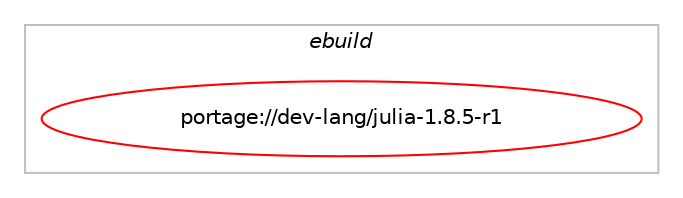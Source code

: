 digraph prolog {

# *************
# Graph options
# *************

newrank=true;
concentrate=true;
compound=true;
graph [rankdir=LR,fontname=Helvetica,fontsize=10,ranksep=1.5];#, ranksep=2.5, nodesep=0.2];
edge  [arrowhead=vee];
node  [fontname=Helvetica,fontsize=10];

# **********
# The ebuild
# **********

subgraph cluster_leftcol {
color=gray;
label=<<i>ebuild</i>>;
id [label="portage://dev-lang/julia-1.8.5-r1", color=red, width=4, href="../dev-lang/julia-1.8.5-r1.svg"];
}

# ****************
# The dependencies
# ****************

subgraph cluster_midcol {
color=gray;
label=<<i>dependencies</i>>;
subgraph cluster_compile {
fillcolor="#eeeeee";
style=filled;
label=<<i>compile</i>>;
# *** BEGIN UNKNOWN DEPENDENCY TYPE (TODO) ***
# id -> equal(package_dependency(portage://dev-lang/julia-1.8.5-r1,install,no,app-arch,p7zip,none,[,,],[],[]))
# *** END UNKNOWN DEPENDENCY TYPE (TODO) ***

# *** BEGIN UNKNOWN DEPENDENCY TYPE (TODO) ***
# id -> equal(package_dependency(portage://dev-lang/julia-1.8.5-r1,install,no,app-misc,ca-certificates,none,[,,],[],[]))
# *** END UNKNOWN DEPENDENCY TYPE (TODO) ***

# *** BEGIN UNKNOWN DEPENDENCY TYPE (TODO) ***
# id -> equal(package_dependency(portage://dev-lang/julia-1.8.5-r1,install,no,dev-libs,gmp,none,[,,],[slot(0),equal],[]))
# *** END UNKNOWN DEPENDENCY TYPE (TODO) ***

# *** BEGIN UNKNOWN DEPENDENCY TYPE (TODO) ***
# id -> equal(package_dependency(portage://dev-lang/julia-1.8.5-r1,install,no,dev-libs,libgit2,none,[,,],[slot(0)],[]))
# *** END UNKNOWN DEPENDENCY TYPE (TODO) ***

# *** BEGIN UNKNOWN DEPENDENCY TYPE (TODO) ***
# id -> equal(package_dependency(portage://dev-lang/julia-1.8.5-r1,install,no,dev-libs,libutf8proc,greaterequal,[2.6.1,,,2.6.1],[slot(0),equal],[use(disable(cjk),none)]))
# *** END UNKNOWN DEPENDENCY TYPE (TODO) ***

# *** BEGIN UNKNOWN DEPENDENCY TYPE (TODO) ***
# id -> equal(package_dependency(portage://dev-lang/julia-1.8.5-r1,install,no,dev-libs,mpfr,none,[,,],[slot(0),equal],[]))
# *** END UNKNOWN DEPENDENCY TYPE (TODO) ***

# *** BEGIN UNKNOWN DEPENDENCY TYPE (TODO) ***
# id -> equal(package_dependency(portage://dev-lang/julia-1.8.5-r1,install,no,dev-util,patchelf,greaterequal,[0.13,,,0.13],[],[]))
# *** END UNKNOWN DEPENDENCY TYPE (TODO) ***

# *** BEGIN UNKNOWN DEPENDENCY TYPE (TODO) ***
# id -> equal(package_dependency(portage://dev-lang/julia-1.8.5-r1,install,no,net-libs,mbedtls,greaterequal,[2.2,,,2.2],[],[]))
# *** END UNKNOWN DEPENDENCY TYPE (TODO) ***

# *** BEGIN UNKNOWN DEPENDENCY TYPE (TODO) ***
# id -> equal(package_dependency(portage://dev-lang/julia-1.8.5-r1,install,no,net-misc,curl,none,[,,],[],[use(enable(http2),none),use(enable(ssh),none)]))
# *** END UNKNOWN DEPENDENCY TYPE (TODO) ***

# *** BEGIN UNKNOWN DEPENDENCY TYPE (TODO) ***
# id -> equal(package_dependency(portage://dev-lang/julia-1.8.5-r1,install,no,sci-libs,amd,none,[,,],[slot(0),equal],[]))
# *** END UNKNOWN DEPENDENCY TYPE (TODO) ***

# *** BEGIN UNKNOWN DEPENDENCY TYPE (TODO) ***
# id -> equal(package_dependency(portage://dev-lang/julia-1.8.5-r1,install,no,sci-libs,arpack,none,[,,],[slot(0),equal],[]))
# *** END UNKNOWN DEPENDENCY TYPE (TODO) ***

# *** BEGIN UNKNOWN DEPENDENCY TYPE (TODO) ***
# id -> equal(package_dependency(portage://dev-lang/julia-1.8.5-r1,install,no,sci-libs,camd,none,[,,],[slot(0),equal],[]))
# *** END UNKNOWN DEPENDENCY TYPE (TODO) ***

# *** BEGIN UNKNOWN DEPENDENCY TYPE (TODO) ***
# id -> equal(package_dependency(portage://dev-lang/julia-1.8.5-r1,install,no,sci-libs,ccolamd,none,[,,],[slot(0),equal],[]))
# *** END UNKNOWN DEPENDENCY TYPE (TODO) ***

# *** BEGIN UNKNOWN DEPENDENCY TYPE (TODO) ***
# id -> equal(package_dependency(portage://dev-lang/julia-1.8.5-r1,install,no,sci-libs,cholmod,none,[,,],[slot(0),equal],[]))
# *** END UNKNOWN DEPENDENCY TYPE (TODO) ***

# *** BEGIN UNKNOWN DEPENDENCY TYPE (TODO) ***
# id -> equal(package_dependency(portage://dev-lang/julia-1.8.5-r1,install,no,sci-libs,colamd,none,[,,],[slot(0),equal],[]))
# *** END UNKNOWN DEPENDENCY TYPE (TODO) ***

# *** BEGIN UNKNOWN DEPENDENCY TYPE (TODO) ***
# id -> equal(package_dependency(portage://dev-lang/julia-1.8.5-r1,install,no,sci-libs,fftw,none,[,,],[slot(3.0),equal],[use(enable(threads),none)]))
# *** END UNKNOWN DEPENDENCY TYPE (TODO) ***

# *** BEGIN UNKNOWN DEPENDENCY TYPE (TODO) ***
# id -> equal(package_dependency(portage://dev-lang/julia-1.8.5-r1,install,no,sci-libs,openlibm,none,[,,],[slot(0),equal],[]))
# *** END UNKNOWN DEPENDENCY TYPE (TODO) ***

# *** BEGIN UNKNOWN DEPENDENCY TYPE (TODO) ***
# id -> equal(package_dependency(portage://dev-lang/julia-1.8.5-r1,install,no,sci-libs,spqr,none,[,,],[slot(0),equal],[]))
# *** END UNKNOWN DEPENDENCY TYPE (TODO) ***

# *** BEGIN UNKNOWN DEPENDENCY TYPE (TODO) ***
# id -> equal(package_dependency(portage://dev-lang/julia-1.8.5-r1,install,no,sci-libs,umfpack,none,[,,],[slot(0),equal],[]))
# *** END UNKNOWN DEPENDENCY TYPE (TODO) ***

# *** BEGIN UNKNOWN DEPENDENCY TYPE (TODO) ***
# id -> equal(package_dependency(portage://dev-lang/julia-1.8.5-r1,install,no,sci-mathematics,dsfmt,greaterequal,[2.2.4,,,2.2.4],[],[]))
# *** END UNKNOWN DEPENDENCY TYPE (TODO) ***

# *** BEGIN UNKNOWN DEPENDENCY TYPE (TODO) ***
# id -> equal(package_dependency(portage://dev-lang/julia-1.8.5-r1,install,no,sys-libs,libunwind,greaterequal,[1.1,,,1.1],[slot(0),equal],[]))
# *** END UNKNOWN DEPENDENCY TYPE (TODO) ***

# *** BEGIN UNKNOWN DEPENDENCY TYPE (TODO) ***
# id -> equal(package_dependency(portage://dev-lang/julia-1.8.5-r1,install,no,sys-libs,zlib,none,[,,],[slot(0),equal],[]))
# *** END UNKNOWN DEPENDENCY TYPE (TODO) ***

# *** BEGIN UNKNOWN DEPENDENCY TYPE (TODO) ***
# id -> equal(package_dependency(portage://dev-lang/julia-1.8.5-r1,install,no,virtual,blas,greaterequal,[3.6,,,3.6],[],[]))
# *** END UNKNOWN DEPENDENCY TYPE (TODO) ***

# *** BEGIN UNKNOWN DEPENDENCY TYPE (TODO) ***
# id -> equal(package_dependency(portage://dev-lang/julia-1.8.5-r1,install,no,virtual,lapack,none,[,,],[],[]))
# *** END UNKNOWN DEPENDENCY TYPE (TODO) ***

}
subgraph cluster_compileandrun {
fillcolor="#eeeeee";
style=filled;
label=<<i>compile and run</i>>;
}
subgraph cluster_run {
fillcolor="#eeeeee";
style=filled;
label=<<i>run</i>>;
# *** BEGIN UNKNOWN DEPENDENCY TYPE (TODO) ***
# id -> equal(package_dependency(portage://dev-lang/julia-1.8.5-r1,run,no,app-arch,p7zip,none,[,,],[],[]))
# *** END UNKNOWN DEPENDENCY TYPE (TODO) ***

# *** BEGIN UNKNOWN DEPENDENCY TYPE (TODO) ***
# id -> equal(package_dependency(portage://dev-lang/julia-1.8.5-r1,run,no,app-misc,ca-certificates,none,[,,],[],[]))
# *** END UNKNOWN DEPENDENCY TYPE (TODO) ***

# *** BEGIN UNKNOWN DEPENDENCY TYPE (TODO) ***
# id -> equal(package_dependency(portage://dev-lang/julia-1.8.5-r1,run,no,dev-libs,gmp,none,[,,],[slot(0),equal],[]))
# *** END UNKNOWN DEPENDENCY TYPE (TODO) ***

# *** BEGIN UNKNOWN DEPENDENCY TYPE (TODO) ***
# id -> equal(package_dependency(portage://dev-lang/julia-1.8.5-r1,run,no,dev-libs,libgit2,none,[,,],[slot(0)],[]))
# *** END UNKNOWN DEPENDENCY TYPE (TODO) ***

# *** BEGIN UNKNOWN DEPENDENCY TYPE (TODO) ***
# id -> equal(package_dependency(portage://dev-lang/julia-1.8.5-r1,run,no,dev-libs,libutf8proc,greaterequal,[2.6.1,,,2.6.1],[slot(0),equal],[use(disable(cjk),none)]))
# *** END UNKNOWN DEPENDENCY TYPE (TODO) ***

# *** BEGIN UNKNOWN DEPENDENCY TYPE (TODO) ***
# id -> equal(package_dependency(portage://dev-lang/julia-1.8.5-r1,run,no,dev-libs,mpfr,none,[,,],[slot(0),equal],[]))
# *** END UNKNOWN DEPENDENCY TYPE (TODO) ***

# *** BEGIN UNKNOWN DEPENDENCY TYPE (TODO) ***
# id -> equal(package_dependency(portage://dev-lang/julia-1.8.5-r1,run,no,dev-util,patchelf,greaterequal,[0.13,,,0.13],[],[]))
# *** END UNKNOWN DEPENDENCY TYPE (TODO) ***

# *** BEGIN UNKNOWN DEPENDENCY TYPE (TODO) ***
# id -> equal(package_dependency(portage://dev-lang/julia-1.8.5-r1,run,no,net-libs,mbedtls,greaterequal,[2.2,,,2.2],[],[]))
# *** END UNKNOWN DEPENDENCY TYPE (TODO) ***

# *** BEGIN UNKNOWN DEPENDENCY TYPE (TODO) ***
# id -> equal(package_dependency(portage://dev-lang/julia-1.8.5-r1,run,no,net-misc,curl,none,[,,],[],[use(enable(http2),none),use(enable(ssh),none)]))
# *** END UNKNOWN DEPENDENCY TYPE (TODO) ***

# *** BEGIN UNKNOWN DEPENDENCY TYPE (TODO) ***
# id -> equal(package_dependency(portage://dev-lang/julia-1.8.5-r1,run,no,sci-libs,amd,none,[,,],[slot(0),equal],[]))
# *** END UNKNOWN DEPENDENCY TYPE (TODO) ***

# *** BEGIN UNKNOWN DEPENDENCY TYPE (TODO) ***
# id -> equal(package_dependency(portage://dev-lang/julia-1.8.5-r1,run,no,sci-libs,arpack,none,[,,],[slot(0),equal],[]))
# *** END UNKNOWN DEPENDENCY TYPE (TODO) ***

# *** BEGIN UNKNOWN DEPENDENCY TYPE (TODO) ***
# id -> equal(package_dependency(portage://dev-lang/julia-1.8.5-r1,run,no,sci-libs,camd,none,[,,],[slot(0),equal],[]))
# *** END UNKNOWN DEPENDENCY TYPE (TODO) ***

# *** BEGIN UNKNOWN DEPENDENCY TYPE (TODO) ***
# id -> equal(package_dependency(portage://dev-lang/julia-1.8.5-r1,run,no,sci-libs,ccolamd,none,[,,],[slot(0),equal],[]))
# *** END UNKNOWN DEPENDENCY TYPE (TODO) ***

# *** BEGIN UNKNOWN DEPENDENCY TYPE (TODO) ***
# id -> equal(package_dependency(portage://dev-lang/julia-1.8.5-r1,run,no,sci-libs,cholmod,none,[,,],[slot(0),equal],[]))
# *** END UNKNOWN DEPENDENCY TYPE (TODO) ***

# *** BEGIN UNKNOWN DEPENDENCY TYPE (TODO) ***
# id -> equal(package_dependency(portage://dev-lang/julia-1.8.5-r1,run,no,sci-libs,colamd,none,[,,],[slot(0),equal],[]))
# *** END UNKNOWN DEPENDENCY TYPE (TODO) ***

# *** BEGIN UNKNOWN DEPENDENCY TYPE (TODO) ***
# id -> equal(package_dependency(portage://dev-lang/julia-1.8.5-r1,run,no,sci-libs,fftw,none,[,,],[slot(3.0),equal],[use(enable(threads),none)]))
# *** END UNKNOWN DEPENDENCY TYPE (TODO) ***

# *** BEGIN UNKNOWN DEPENDENCY TYPE (TODO) ***
# id -> equal(package_dependency(portage://dev-lang/julia-1.8.5-r1,run,no,sci-libs,openlibm,none,[,,],[slot(0),equal],[]))
# *** END UNKNOWN DEPENDENCY TYPE (TODO) ***

# *** BEGIN UNKNOWN DEPENDENCY TYPE (TODO) ***
# id -> equal(package_dependency(portage://dev-lang/julia-1.8.5-r1,run,no,sci-libs,spqr,none,[,,],[slot(0),equal],[]))
# *** END UNKNOWN DEPENDENCY TYPE (TODO) ***

# *** BEGIN UNKNOWN DEPENDENCY TYPE (TODO) ***
# id -> equal(package_dependency(portage://dev-lang/julia-1.8.5-r1,run,no,sci-libs,umfpack,none,[,,],[slot(0),equal],[]))
# *** END UNKNOWN DEPENDENCY TYPE (TODO) ***

# *** BEGIN UNKNOWN DEPENDENCY TYPE (TODO) ***
# id -> equal(package_dependency(portage://dev-lang/julia-1.8.5-r1,run,no,sci-mathematics,dsfmt,greaterequal,[2.2.4,,,2.2.4],[],[]))
# *** END UNKNOWN DEPENDENCY TYPE (TODO) ***

# *** BEGIN UNKNOWN DEPENDENCY TYPE (TODO) ***
# id -> equal(package_dependency(portage://dev-lang/julia-1.8.5-r1,run,no,sys-libs,libunwind,greaterequal,[1.1,,,1.1],[slot(0),equal],[]))
# *** END UNKNOWN DEPENDENCY TYPE (TODO) ***

# *** BEGIN UNKNOWN DEPENDENCY TYPE (TODO) ***
# id -> equal(package_dependency(portage://dev-lang/julia-1.8.5-r1,run,no,sys-libs,zlib,none,[,,],[slot(0),equal],[]))
# *** END UNKNOWN DEPENDENCY TYPE (TODO) ***

# *** BEGIN UNKNOWN DEPENDENCY TYPE (TODO) ***
# id -> equal(package_dependency(portage://dev-lang/julia-1.8.5-r1,run,no,virtual,blas,greaterequal,[3.6,,,3.6],[],[]))
# *** END UNKNOWN DEPENDENCY TYPE (TODO) ***

# *** BEGIN UNKNOWN DEPENDENCY TYPE (TODO) ***
# id -> equal(package_dependency(portage://dev-lang/julia-1.8.5-r1,run,no,virtual,lapack,none,[,,],[],[]))
# *** END UNKNOWN DEPENDENCY TYPE (TODO) ***

}
}

# **************
# The candidates
# **************

subgraph cluster_choices {
rank=same;
color=gray;
label=<<i>candidates</i>>;

}

}
